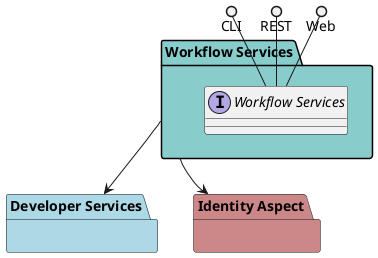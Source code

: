@startuml


package "Developer Services" #lightblue {
    }

package "Identity Aspect" #cc8888 {
    }


package "Workflow Services" #88cccc {

    interface "Workflow Services" as i {
    
    }
}

CLI ()-- i
REST ()-- i
Web ()-- i

package "Workflow Services" #88cccc {
    
}


    "Workflow Services" --> "Developer Services"

    "Workflow Services" --> "Identity Aspect"


@enduml
